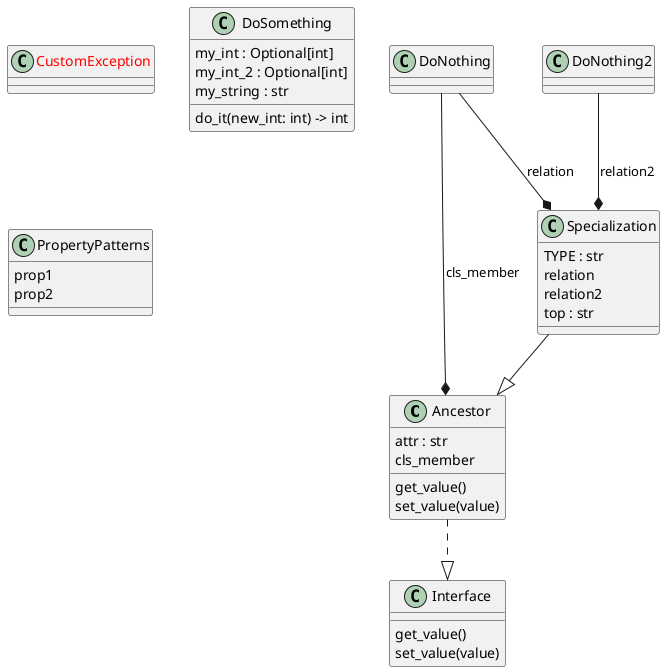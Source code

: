 @startuml classes_No_Name
set namespaceSeparator none
class "Ancestor" as data.clientmodule_test.Ancestor {
  attr : str
  cls_member
  get_value()
  set_value(value)
}
class "<color:red>CustomException</color>" as data.suppliermodule_test.CustomException {
}
class "DoNothing" as data.suppliermodule_test.DoNothing {
}
class "DoNothing2" as data.suppliermodule_test.DoNothing2 {
}
class "DoSomething" as data.suppliermodule_test.DoSomething {
  my_int : Optional[int]
  my_int_2 : Optional[int]
  my_string : str
  do_it(new_int: int) -> int
}
class "Interface" as data.suppliermodule_test.Interface {
  get_value()
  set_value(value)
}
class "PropertyPatterns" as data.property_pattern.PropertyPatterns {
  prop1
  prop2
}
class "Specialization" as data.clientmodule_test.Specialization {
  TYPE : str
  relation
  relation2
  top : str
}
data.clientmodule_test.Specialization --|> data.clientmodule_test.Ancestor
data.clientmodule_test.Ancestor ..|> data.suppliermodule_test.Interface
data.suppliermodule_test.DoNothing --* data.clientmodule_test.Ancestor : cls_member
data.suppliermodule_test.DoNothing --* data.clientmodule_test.Specialization : relation
data.suppliermodule_test.DoNothing2 --* data.clientmodule_test.Specialization : relation2
@enduml
